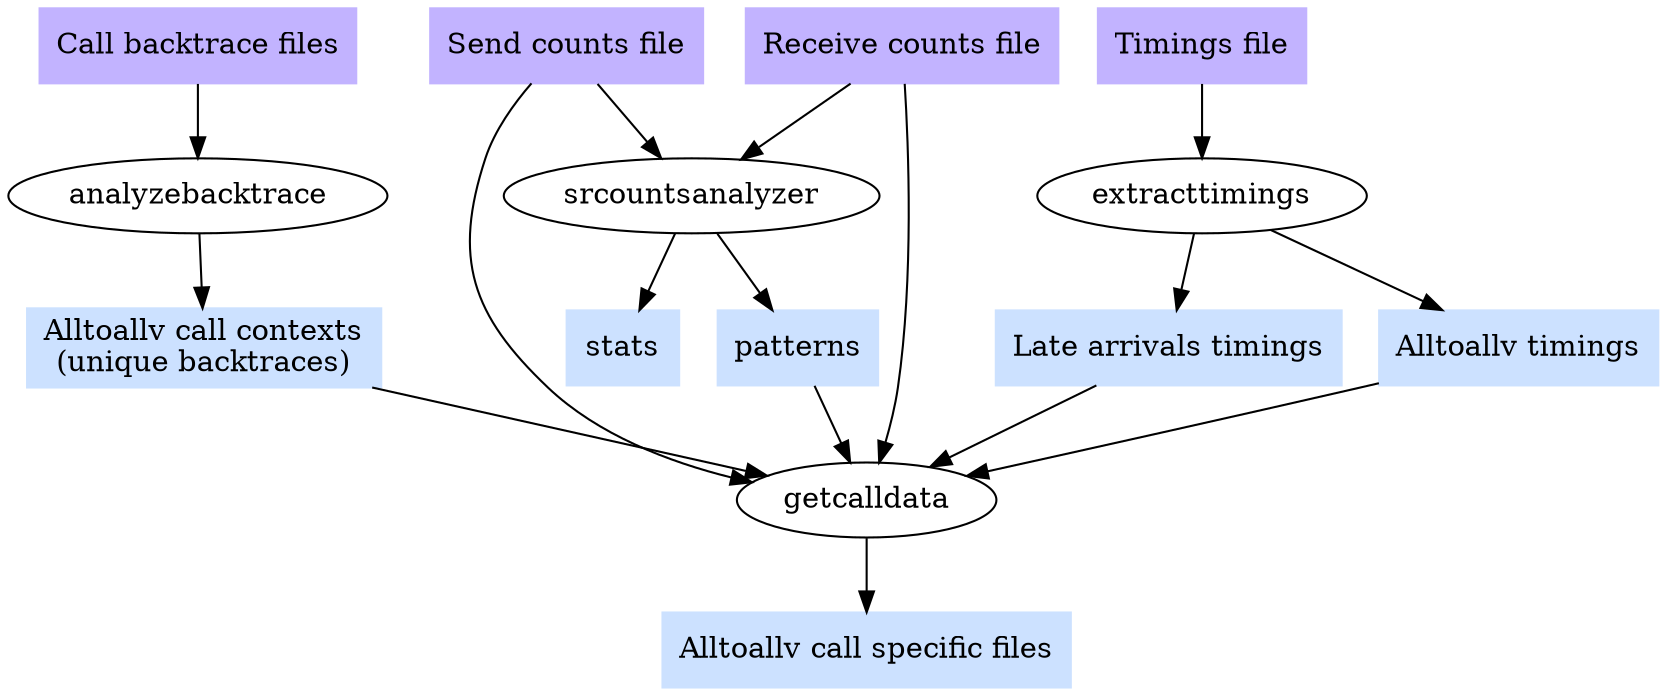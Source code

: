 digraph G {
    backtraces_orig [label="Call backtrace files", shape=box, style=filled,color=".7 .3 1.0"];
    send_counts_orig [label="Send counts file", shape=box, style=filled,color=".7 .3 1.0"];
    recv_counts_orig [label="Receive counts file", shape=box, style=filled,color=".7 .3 1.0"];
    timings_orig [label="Timings file", shape=box, style=filled,color=".7 .3 1.0"];
    backtraces_orig -> analyzebacktrace;
    alltoallv_call_contexts [label="Alltoallv call contexts\n(unique backtraces)", shape=box, style=filled,color=".6 .2 1.0"];
    analyzebacktrace -> alltoallv_call_contexts;
    send_counts_orig -> srcountsanalyzer;
    recv_counts_orig -> srcountsanalyzer;
    patterns [shape=box, style=filled,color=".6 .2 1.0"];
    stats [shape=box, style=filled,color=".6 .2 1.0"];
    srcountsanalyzer -> patterns;
    srcountsanalyzer -> stats;
    timings_orig -> extracttimings;
    alltoallv_timings [label="Alltoallv timings", shape=box, style=filled,color=".6 .2 1.0"];
    late_arrivals_timings [label="Late arrivals timings", shape=box, style=filled,color=".6 .2 1.0"];
    extracttimings -> alltoallv_timings;
    extracttimings -> late_arrivals_timings;
    getcalls [label="getcalldata"]
    send_counts_orig -> getcalls;
    recv_counts_orig -> getcalls;
    patterns -> getcalls;
    alltoallv_timings -> getcalls;
    late_arrivals_timings -> getcalls;
    alltoallv_call_contexts -> getcalls;
    call_specific_files [label="Alltoallv call specific files", shape=box, style=filled,color=".6 .2 1.0"];
    getcalls -> call_specific_files;
}